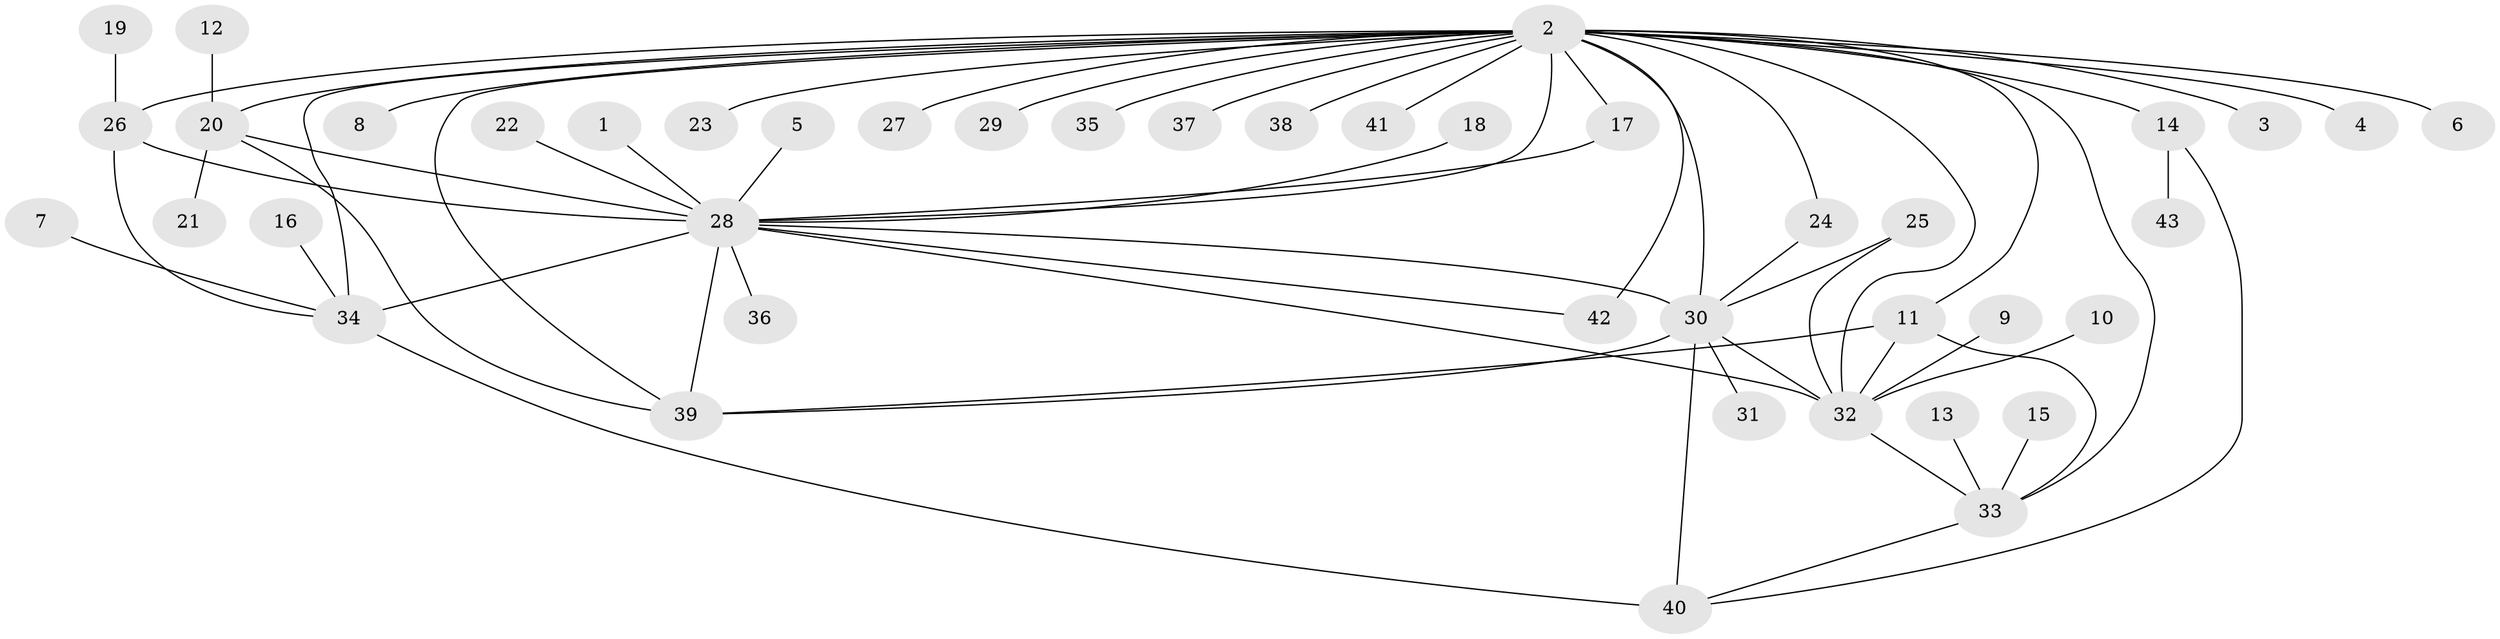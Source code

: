 // original degree distribution, {13: 0.011764705882352941, 18: 0.011764705882352941, 16: 0.011764705882352941, 3: 0.10588235294117647, 4: 0.047058823529411764, 11: 0.011764705882352941, 6: 0.03529411764705882, 1: 0.4823529411764706, 5: 0.058823529411764705, 2: 0.2, 8: 0.011764705882352941, 7: 0.011764705882352941}
// Generated by graph-tools (version 1.1) at 2025/26/03/09/25 03:26:03]
// undirected, 43 vertices, 63 edges
graph export_dot {
graph [start="1"]
  node [color=gray90,style=filled];
  1;
  2;
  3;
  4;
  5;
  6;
  7;
  8;
  9;
  10;
  11;
  12;
  13;
  14;
  15;
  16;
  17;
  18;
  19;
  20;
  21;
  22;
  23;
  24;
  25;
  26;
  27;
  28;
  29;
  30;
  31;
  32;
  33;
  34;
  35;
  36;
  37;
  38;
  39;
  40;
  41;
  42;
  43;
  1 -- 28 [weight=1.0];
  2 -- 3 [weight=1.0];
  2 -- 4 [weight=1.0];
  2 -- 6 [weight=1.0];
  2 -- 8 [weight=1.0];
  2 -- 11 [weight=1.0];
  2 -- 14 [weight=1.0];
  2 -- 17 [weight=1.0];
  2 -- 20 [weight=1.0];
  2 -- 23 [weight=1.0];
  2 -- 24 [weight=1.0];
  2 -- 26 [weight=1.0];
  2 -- 27 [weight=1.0];
  2 -- 28 [weight=2.0];
  2 -- 29 [weight=1.0];
  2 -- 30 [weight=2.0];
  2 -- 32 [weight=1.0];
  2 -- 33 [weight=1.0];
  2 -- 34 [weight=1.0];
  2 -- 35 [weight=1.0];
  2 -- 37 [weight=1.0];
  2 -- 38 [weight=1.0];
  2 -- 39 [weight=1.0];
  2 -- 41 [weight=1.0];
  2 -- 42 [weight=2.0];
  5 -- 28 [weight=1.0];
  7 -- 34 [weight=1.0];
  9 -- 32 [weight=1.0];
  10 -- 32 [weight=1.0];
  11 -- 32 [weight=1.0];
  11 -- 33 [weight=1.0];
  11 -- 39 [weight=1.0];
  12 -- 20 [weight=1.0];
  13 -- 33 [weight=1.0];
  14 -- 40 [weight=1.0];
  14 -- 43 [weight=1.0];
  15 -- 33 [weight=1.0];
  16 -- 34 [weight=1.0];
  17 -- 28 [weight=1.0];
  18 -- 28 [weight=1.0];
  19 -- 26 [weight=1.0];
  20 -- 21 [weight=2.0];
  20 -- 28 [weight=1.0];
  20 -- 39 [weight=1.0];
  22 -- 28 [weight=1.0];
  24 -- 30 [weight=1.0];
  25 -- 30 [weight=1.0];
  25 -- 32 [weight=1.0];
  26 -- 28 [weight=2.0];
  26 -- 34 [weight=1.0];
  28 -- 30 [weight=1.0];
  28 -- 32 [weight=1.0];
  28 -- 34 [weight=3.0];
  28 -- 36 [weight=1.0];
  28 -- 39 [weight=1.0];
  28 -- 42 [weight=1.0];
  30 -- 31 [weight=1.0];
  30 -- 32 [weight=1.0];
  30 -- 39 [weight=1.0];
  30 -- 40 [weight=3.0];
  32 -- 33 [weight=1.0];
  33 -- 40 [weight=1.0];
  34 -- 40 [weight=2.0];
}
